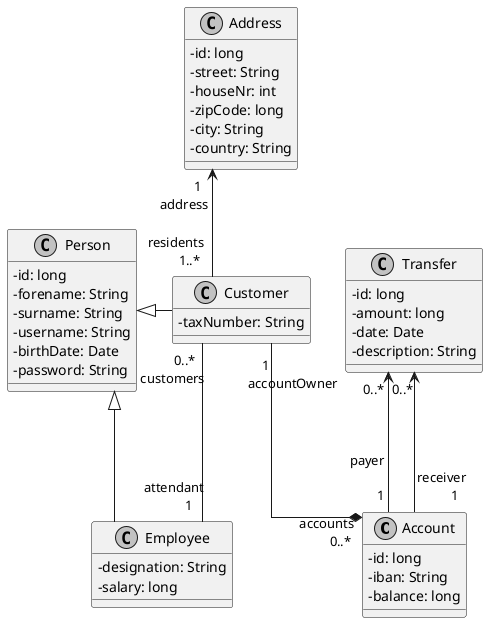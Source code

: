 @startuml
skinparam classAttributeIconSize 0
skinparam linetype ortho
skinparam monochrome true


class Account{
  - id: long
  - iban: String
  - balance: long
}

class Address{
  - id: long
  - street: String
  - houseNr: int
  - zipCode: long
  - city: String
  - country: String
  '+ getResidents(): List<Customer>
  '+ addResident(customer: Customer): void
}

class Person{
  - id: long
  - forename: String
  - surname: String
  - username: String
  - birthDate: Date
  - password: String
}

class Employee{
   - designation: String
   - salary: long
}

class Customer{
  - taxNumber: String
}


class Transfer{
  - id: long
  - amount: long
  - date: Date
  - description: String
}


' Declare relationship of classes
Customer "1\n\t\taccountOwner" ---* "accounts\n\t0..*" Account
Address "\t1\naddress" <-- "residents\n\t1..*" Customer
Transfer "0..*" <-- "payer\n\n\t1" Account
Transfer "0..*" <-- "receiver\n\t1" Account
Customer "0..*\ncustomers\t  " --- "attendant\n         1" Employee


Person <|-- Employee
Person <|-right-- Customer

Address -[hidden]-> Customer
Address -[hidden]-> Transfer
Account -[hidden]> Transfer
'Transfer -[hidden]> Account

@enduml